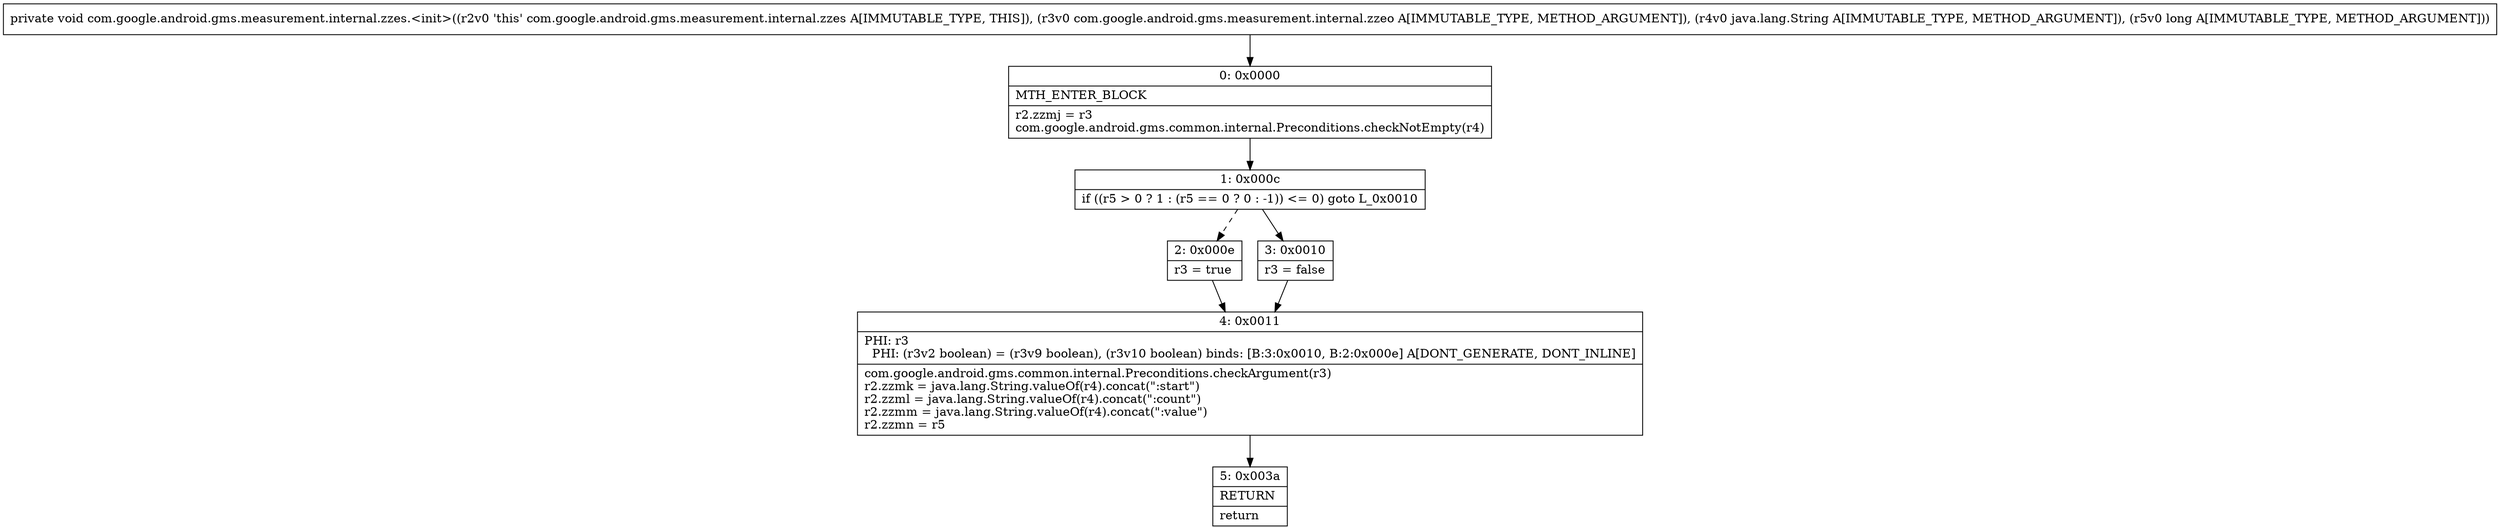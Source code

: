 digraph "CFG forcom.google.android.gms.measurement.internal.zzes.\<init\>(Lcom\/google\/android\/gms\/measurement\/internal\/zzeo;Ljava\/lang\/String;J)V" {
Node_0 [shape=record,label="{0\:\ 0x0000|MTH_ENTER_BLOCK\l|r2.zzmj = r3\lcom.google.android.gms.common.internal.Preconditions.checkNotEmpty(r4)\l}"];
Node_1 [shape=record,label="{1\:\ 0x000c|if ((r5 \> 0 ? 1 : (r5 == 0 ? 0 : \-1)) \<= 0) goto L_0x0010\l}"];
Node_2 [shape=record,label="{2\:\ 0x000e|r3 = true\l}"];
Node_3 [shape=record,label="{3\:\ 0x0010|r3 = false\l}"];
Node_4 [shape=record,label="{4\:\ 0x0011|PHI: r3 \l  PHI: (r3v2 boolean) = (r3v9 boolean), (r3v10 boolean) binds: [B:3:0x0010, B:2:0x000e] A[DONT_GENERATE, DONT_INLINE]\l|com.google.android.gms.common.internal.Preconditions.checkArgument(r3)\lr2.zzmk = java.lang.String.valueOf(r4).concat(\":start\")\lr2.zzml = java.lang.String.valueOf(r4).concat(\":count\")\lr2.zzmm = java.lang.String.valueOf(r4).concat(\":value\")\lr2.zzmn = r5\l}"];
Node_5 [shape=record,label="{5\:\ 0x003a|RETURN\l|return\l}"];
MethodNode[shape=record,label="{private void com.google.android.gms.measurement.internal.zzes.\<init\>((r2v0 'this' com.google.android.gms.measurement.internal.zzes A[IMMUTABLE_TYPE, THIS]), (r3v0 com.google.android.gms.measurement.internal.zzeo A[IMMUTABLE_TYPE, METHOD_ARGUMENT]), (r4v0 java.lang.String A[IMMUTABLE_TYPE, METHOD_ARGUMENT]), (r5v0 long A[IMMUTABLE_TYPE, METHOD_ARGUMENT])) }"];
MethodNode -> Node_0;
Node_0 -> Node_1;
Node_1 -> Node_2[style=dashed];
Node_1 -> Node_3;
Node_2 -> Node_4;
Node_3 -> Node_4;
Node_4 -> Node_5;
}

